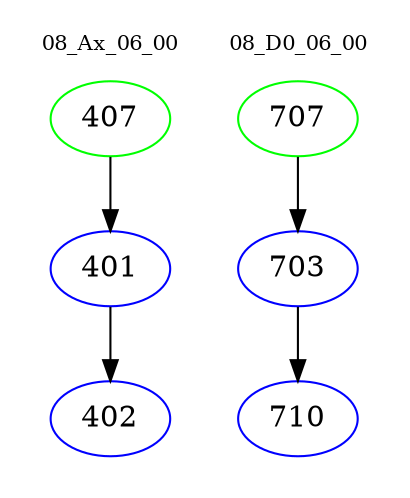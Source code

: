 digraph{
subgraph cluster_0 {
color = white
label = "08_Ax_06_00";
fontsize=10;
T0_407 [label="407", color="green"]
T0_407 -> T0_401 [color="black"]
T0_401 [label="401", color="blue"]
T0_401 -> T0_402 [color="black"]
T0_402 [label="402", color="blue"]
}
subgraph cluster_1 {
color = white
label = "08_D0_06_00";
fontsize=10;
T1_707 [label="707", color="green"]
T1_707 -> T1_703 [color="black"]
T1_703 [label="703", color="blue"]
T1_703 -> T1_710 [color="black"]
T1_710 [label="710", color="blue"]
}
}
